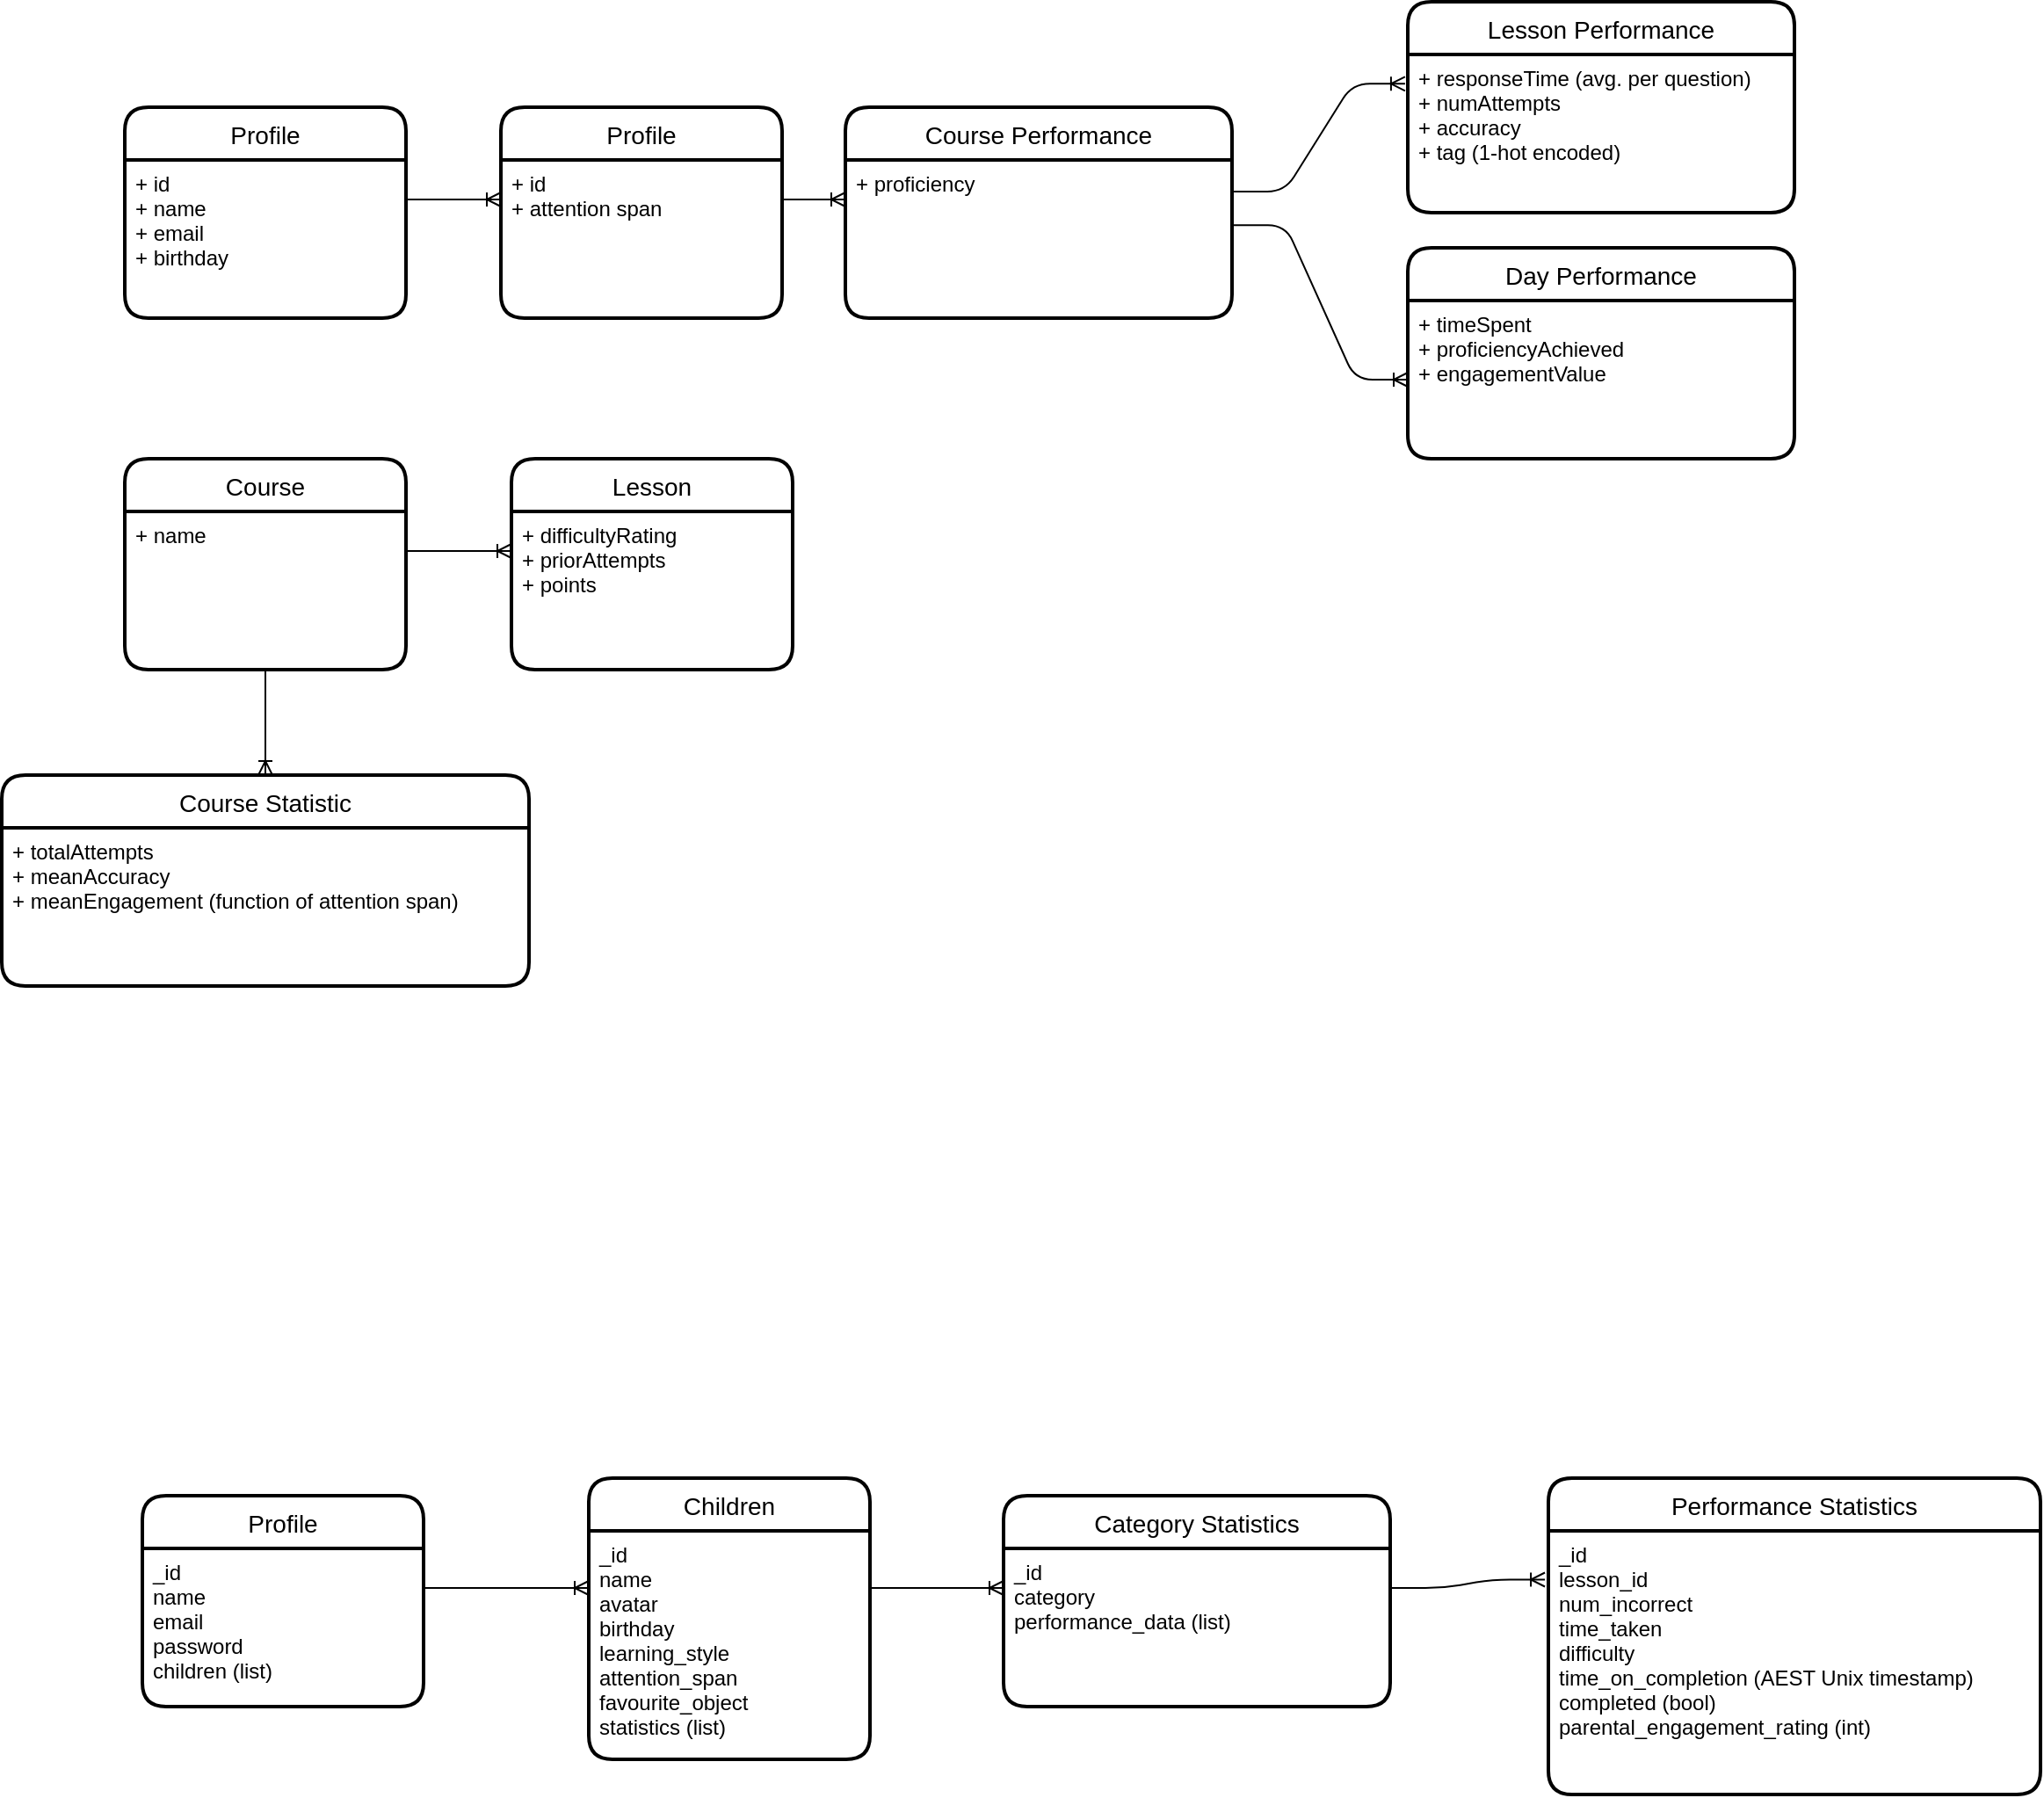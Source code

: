 <mxfile version="14.4.6" type="github">
  <diagram id="C5RBs43oDa-KdzZeNtuy" name="Page-1">
    <mxGraphModel dx="2270" dy="2322" grid="1" gridSize="10" guides="1" tooltips="1" connect="1" arrows="1" fold="1" page="1" pageScale="1" pageWidth="827" pageHeight="1169" math="0" shadow="0">
      <root>
        <mxCell id="WIyWlLk6GJQsqaUBKTNV-0" />
        <mxCell id="WIyWlLk6GJQsqaUBKTNV-1" parent="WIyWlLk6GJQsqaUBKTNV-0" />
        <mxCell id="EivdhIYTFzwHok7C5iKz-7" value="" style="edgeStyle=entityRelationEdgeStyle;fontSize=12;html=1;endArrow=ERoneToMany;exitX=1;exitY=0.25;exitDx=0;exitDy=0;entryX=0;entryY=0.25;entryDx=0;entryDy=0;" parent="WIyWlLk6GJQsqaUBKTNV-1" source="EivdhIYTFzwHok7C5iKz-46" target="EivdhIYTFzwHok7C5iKz-9" edge="1">
          <mxGeometry width="100" height="100" relative="1" as="geometry">
            <mxPoint x="190" y="-257.5" as="sourcePoint" />
            <mxPoint x="270" y="-260" as="targetPoint" />
          </mxGeometry>
        </mxCell>
        <mxCell id="EivdhIYTFzwHok7C5iKz-8" value="Profile" style="swimlane;childLayout=stackLayout;horizontal=1;startSize=30;horizontalStack=0;rounded=1;fontSize=14;fontStyle=0;strokeWidth=2;resizeParent=0;resizeLast=1;shadow=0;dashed=0;align=center;" parent="WIyWlLk6GJQsqaUBKTNV-1" vertex="1">
          <mxGeometry x="224" y="-310" width="160" height="120" as="geometry" />
        </mxCell>
        <mxCell id="EivdhIYTFzwHok7C5iKz-9" value="+ id&#xa;+ attention span&#xa;" style="align=left;strokeColor=none;fillColor=none;spacingLeft=4;fontSize=12;verticalAlign=top;resizable=0;rotatable=0;part=1;" parent="EivdhIYTFzwHok7C5iKz-8" vertex="1">
          <mxGeometry y="30" width="160" height="90" as="geometry" />
        </mxCell>
        <mxCell id="EivdhIYTFzwHok7C5iKz-10" value="Course Performance" style="swimlane;childLayout=stackLayout;horizontal=1;startSize=30;horizontalStack=0;rounded=1;fontSize=14;fontStyle=0;strokeWidth=2;resizeParent=0;resizeLast=1;shadow=0;dashed=0;align=center;" parent="WIyWlLk6GJQsqaUBKTNV-1" vertex="1">
          <mxGeometry x="420" y="-310" width="220" height="120" as="geometry" />
        </mxCell>
        <mxCell id="EivdhIYTFzwHok7C5iKz-11" value="+ proficiency" style="align=left;strokeColor=none;fillColor=none;spacingLeft=4;fontSize=12;verticalAlign=top;resizable=0;rotatable=0;part=1;" parent="EivdhIYTFzwHok7C5iKz-10" vertex="1">
          <mxGeometry y="30" width="220" height="90" as="geometry" />
        </mxCell>
        <mxCell id="EivdhIYTFzwHok7C5iKz-12" value="" style="edgeStyle=entityRelationEdgeStyle;fontSize=12;html=1;endArrow=ERoneToMany;entryX=0;entryY=0.25;entryDx=0;entryDy=0;exitX=1;exitY=0.25;exitDx=0;exitDy=0;" parent="WIyWlLk6GJQsqaUBKTNV-1" source="EivdhIYTFzwHok7C5iKz-9" target="EivdhIYTFzwHok7C5iKz-11" edge="1">
          <mxGeometry width="100" height="100" relative="1" as="geometry">
            <mxPoint x="400" y="-270" as="sourcePoint" />
            <mxPoint x="444" y="-270.0" as="targetPoint" />
          </mxGeometry>
        </mxCell>
        <mxCell id="EivdhIYTFzwHok7C5iKz-20" value="Lesson Performance" style="swimlane;childLayout=stackLayout;horizontal=1;startSize=30;horizontalStack=0;rounded=1;fontSize=14;fontStyle=0;strokeWidth=2;resizeParent=0;resizeLast=1;shadow=0;dashed=0;align=center;" parent="WIyWlLk6GJQsqaUBKTNV-1" vertex="1">
          <mxGeometry x="740" y="-370" width="220" height="120" as="geometry" />
        </mxCell>
        <mxCell id="EivdhIYTFzwHok7C5iKz-21" value="+ responseTime (avg. per question)&#xa;+ numAttempts&#xa;+ accuracy&#xa;+ tag (1-hot encoded)" style="align=left;strokeColor=none;fillColor=none;spacingLeft=4;fontSize=12;verticalAlign=top;resizable=0;rotatable=0;part=1;" parent="EivdhIYTFzwHok7C5iKz-20" vertex="1">
          <mxGeometry y="30" width="220" height="90" as="geometry" />
        </mxCell>
        <mxCell id="EivdhIYTFzwHok7C5iKz-24" value="Course" style="swimlane;childLayout=stackLayout;horizontal=1;startSize=30;horizontalStack=0;rounded=1;fontSize=14;fontStyle=0;strokeWidth=2;resizeParent=0;resizeLast=1;shadow=0;dashed=0;align=center;" parent="WIyWlLk6GJQsqaUBKTNV-1" vertex="1">
          <mxGeometry x="10" y="-110" width="160" height="120" as="geometry" />
        </mxCell>
        <mxCell id="EivdhIYTFzwHok7C5iKz-25" value="+ name" style="align=left;strokeColor=none;fillColor=none;spacingLeft=4;fontSize=12;verticalAlign=top;resizable=0;rotatable=0;part=1;" parent="EivdhIYTFzwHok7C5iKz-24" vertex="1">
          <mxGeometry y="30" width="160" height="90" as="geometry" />
        </mxCell>
        <mxCell id="EivdhIYTFzwHok7C5iKz-26" value="Lesson" style="swimlane;childLayout=stackLayout;horizontal=1;startSize=30;horizontalStack=0;rounded=1;fontSize=14;fontStyle=0;strokeWidth=2;resizeParent=0;resizeLast=1;shadow=0;dashed=0;align=center;" parent="WIyWlLk6GJQsqaUBKTNV-1" vertex="1">
          <mxGeometry x="230" y="-110" width="160" height="120" as="geometry" />
        </mxCell>
        <mxCell id="EivdhIYTFzwHok7C5iKz-27" value="+ difficultyRating&#xa;+ priorAttempts&#xa;+ points" style="align=left;strokeColor=none;fillColor=none;spacingLeft=4;fontSize=12;verticalAlign=top;resizable=0;rotatable=0;part=1;" parent="EivdhIYTFzwHok7C5iKz-26" vertex="1">
          <mxGeometry y="30" width="160" height="90" as="geometry" />
        </mxCell>
        <mxCell id="EivdhIYTFzwHok7C5iKz-28" value="" style="edgeStyle=entityRelationEdgeStyle;fontSize=12;html=1;endArrow=ERoneToMany;entryX=0;entryY=0.25;entryDx=0;entryDy=0;exitX=1;exitY=0.25;exitDx=0;exitDy=0;" parent="WIyWlLk6GJQsqaUBKTNV-1" source="EivdhIYTFzwHok7C5iKz-25" target="EivdhIYTFzwHok7C5iKz-27" edge="1">
          <mxGeometry width="100" height="100" relative="1" as="geometry">
            <mxPoint x="160" y="-60" as="sourcePoint" />
            <mxPoint x="226" y="-60" as="targetPoint" />
          </mxGeometry>
        </mxCell>
        <mxCell id="EivdhIYTFzwHok7C5iKz-22" value="" style="edgeStyle=entityRelationEdgeStyle;fontSize=12;html=1;endArrow=ERoneToMany;exitX=1;exitY=0.2;exitDx=0;exitDy=0;exitPerimeter=0;entryX=-0.007;entryY=0.185;entryDx=0;entryDy=0;entryPerimeter=0;" parent="WIyWlLk6GJQsqaUBKTNV-1" source="EivdhIYTFzwHok7C5iKz-11" target="EivdhIYTFzwHok7C5iKz-21" edge="1">
          <mxGeometry width="100" height="100" relative="1" as="geometry">
            <mxPoint x="690" y="-247.5" as="sourcePoint" />
            <mxPoint x="756" y="-247.5" as="targetPoint" />
          </mxGeometry>
        </mxCell>
        <mxCell id="EivdhIYTFzwHok7C5iKz-30" value="Course Statistic" style="swimlane;childLayout=stackLayout;horizontal=1;startSize=30;horizontalStack=0;rounded=1;fontSize=14;fontStyle=0;strokeWidth=2;resizeParent=0;resizeLast=1;shadow=0;dashed=0;align=center;" parent="WIyWlLk6GJQsqaUBKTNV-1" vertex="1">
          <mxGeometry x="-60" y="70" width="300" height="120" as="geometry" />
        </mxCell>
        <mxCell id="EivdhIYTFzwHok7C5iKz-31" value="+ totalAttempts&#xa;+ meanAccuracy&#xa;+ meanEngagement (function of attention span)" style="align=left;strokeColor=none;fillColor=none;spacingLeft=4;fontSize=12;verticalAlign=top;resizable=0;rotatable=0;part=1;" parent="EivdhIYTFzwHok7C5iKz-30" vertex="1">
          <mxGeometry y="30" width="300" height="90" as="geometry" />
        </mxCell>
        <mxCell id="EivdhIYTFzwHok7C5iKz-32" value="" style="fontSize=12;html=1;endArrow=ERoneToMany;exitX=0.5;exitY=1;exitDx=0;exitDy=0;entryX=0.5;entryY=0;entryDx=0;entryDy=0;edgeStyle=orthogonalEdgeStyle;curved=1;" parent="WIyWlLk6GJQsqaUBKTNV-1" source="EivdhIYTFzwHok7C5iKz-25" target="EivdhIYTFzwHok7C5iKz-30" edge="1">
          <mxGeometry width="100" height="100" relative="1" as="geometry">
            <mxPoint x="104" y="40" as="sourcePoint" />
            <mxPoint x="90" y="60" as="targetPoint" />
          </mxGeometry>
        </mxCell>
        <mxCell id="EivdhIYTFzwHok7C5iKz-34" value="Day Performance" style="swimlane;childLayout=stackLayout;horizontal=1;startSize=30;horizontalStack=0;rounded=1;fontSize=14;fontStyle=0;strokeWidth=2;resizeParent=0;resizeLast=1;shadow=0;dashed=0;align=center;" parent="WIyWlLk6GJQsqaUBKTNV-1" vertex="1">
          <mxGeometry x="740" y="-230" width="220" height="120" as="geometry" />
        </mxCell>
        <mxCell id="EivdhIYTFzwHok7C5iKz-35" value="+ timeSpent&#xa;+ proficiencyAchieved&#xa;+ engagementValue" style="align=left;strokeColor=none;fillColor=none;spacingLeft=4;fontSize=12;verticalAlign=top;resizable=0;rotatable=0;part=1;" parent="EivdhIYTFzwHok7C5iKz-34" vertex="1">
          <mxGeometry y="30" width="220" height="90" as="geometry" />
        </mxCell>
        <mxCell id="EivdhIYTFzwHok7C5iKz-36" value="" style="edgeStyle=entityRelationEdgeStyle;fontSize=12;html=1;endArrow=ERoneToMany;exitX=1.002;exitY=0.413;exitDx=0;exitDy=0;exitPerimeter=0;entryX=0;entryY=0.5;entryDx=0;entryDy=0;" parent="WIyWlLk6GJQsqaUBKTNV-1" source="EivdhIYTFzwHok7C5iKz-11" target="EivdhIYTFzwHok7C5iKz-35" edge="1">
          <mxGeometry width="100" height="100" relative="1" as="geometry">
            <mxPoint x="650" y="-252.0" as="sourcePoint" />
            <mxPoint x="748.46" y="-313.35" as="targetPoint" />
          </mxGeometry>
        </mxCell>
        <mxCell id="EivdhIYTFzwHok7C5iKz-45" value="Profile" style="swimlane;childLayout=stackLayout;horizontal=1;startSize=30;horizontalStack=0;rounded=1;fontSize=14;fontStyle=0;strokeWidth=2;resizeParent=0;resizeLast=1;shadow=0;dashed=0;align=center;" parent="WIyWlLk6GJQsqaUBKTNV-1" vertex="1">
          <mxGeometry x="10" y="-310" width="160" height="120" as="geometry" />
        </mxCell>
        <mxCell id="EivdhIYTFzwHok7C5iKz-46" value="+ id&#xa;+ name&#xa;+ email&#xa;+ birthday&#xa;" style="align=left;strokeColor=none;fillColor=none;spacingLeft=4;fontSize=12;verticalAlign=top;resizable=0;rotatable=0;part=1;" parent="EivdhIYTFzwHok7C5iKz-45" vertex="1">
          <mxGeometry y="30" width="160" height="90" as="geometry" />
        </mxCell>
        <mxCell id="pqekmH9viEw_2QGKgCvP-0" value="" style="edgeStyle=entityRelationEdgeStyle;fontSize=12;html=1;endArrow=ERoneToMany;exitX=1;exitY=0.25;exitDx=0;exitDy=0;entryX=0;entryY=0.25;entryDx=0;entryDy=0;" edge="1" parent="WIyWlLk6GJQsqaUBKTNV-1" source="pqekmH9viEw_2QGKgCvP-11" target="pqekmH9viEw_2QGKgCvP-2">
          <mxGeometry width="100" height="100" relative="1" as="geometry">
            <mxPoint x="240" y="522.5" as="sourcePoint" />
            <mxPoint x="320" y="520" as="targetPoint" />
          </mxGeometry>
        </mxCell>
        <mxCell id="pqekmH9viEw_2QGKgCvP-1" value="Children" style="swimlane;childLayout=stackLayout;horizontal=1;startSize=30;horizontalStack=0;rounded=1;fontSize=14;fontStyle=0;strokeWidth=2;resizeParent=0;resizeLast=1;shadow=0;dashed=0;align=center;" vertex="1" parent="WIyWlLk6GJQsqaUBKTNV-1">
          <mxGeometry x="274" y="470" width="160" height="160" as="geometry" />
        </mxCell>
        <mxCell id="pqekmH9viEw_2QGKgCvP-2" value="_id&#xa;name&#xa;avatar&#xa;birthday&#xa;learning_style&#xa;attention_span&#xa;favourite_object&#xa;statistics (list)" style="align=left;strokeColor=none;fillColor=none;spacingLeft=4;fontSize=12;verticalAlign=top;resizable=0;rotatable=0;part=1;" vertex="1" parent="pqekmH9viEw_2QGKgCvP-1">
          <mxGeometry y="30" width="160" height="130" as="geometry" />
        </mxCell>
        <mxCell id="pqekmH9viEw_2QGKgCvP-3" value="Category Statistics" style="swimlane;childLayout=stackLayout;horizontal=1;startSize=30;horizontalStack=0;rounded=1;fontSize=14;fontStyle=0;strokeWidth=2;resizeParent=0;resizeLast=1;shadow=0;dashed=0;align=center;" vertex="1" parent="WIyWlLk6GJQsqaUBKTNV-1">
          <mxGeometry x="510" y="480" width="220" height="120" as="geometry" />
        </mxCell>
        <mxCell id="pqekmH9viEw_2QGKgCvP-4" value="_id&#xa;category&#xa;performance_data (list)" style="align=left;strokeColor=none;fillColor=none;spacingLeft=4;fontSize=12;verticalAlign=top;resizable=0;rotatable=0;part=1;" vertex="1" parent="pqekmH9viEw_2QGKgCvP-3">
          <mxGeometry y="30" width="220" height="90" as="geometry" />
        </mxCell>
        <mxCell id="pqekmH9viEw_2QGKgCvP-5" value="" style="edgeStyle=entityRelationEdgeStyle;fontSize=12;html=1;endArrow=ERoneToMany;entryX=0;entryY=0.25;entryDx=0;entryDy=0;exitX=1;exitY=0.25;exitDx=0;exitDy=0;" edge="1" parent="WIyWlLk6GJQsqaUBKTNV-1" source="pqekmH9viEw_2QGKgCvP-2" target="pqekmH9viEw_2QGKgCvP-4">
          <mxGeometry width="100" height="100" relative="1" as="geometry">
            <mxPoint x="450" y="510" as="sourcePoint" />
            <mxPoint x="494" y="510.0" as="targetPoint" />
          </mxGeometry>
        </mxCell>
        <mxCell id="pqekmH9viEw_2QGKgCvP-6" value="Performance Statistics" style="swimlane;childLayout=stackLayout;horizontal=1;startSize=30;horizontalStack=0;rounded=1;fontSize=14;fontStyle=0;strokeWidth=2;resizeParent=0;resizeLast=1;shadow=0;dashed=0;align=center;" vertex="1" parent="WIyWlLk6GJQsqaUBKTNV-1">
          <mxGeometry x="820" y="470" width="280" height="180" as="geometry" />
        </mxCell>
        <mxCell id="pqekmH9viEw_2QGKgCvP-7" value="_id&#xa;lesson_id&#xa;num_incorrect&#xa;time_taken&#xa;difficulty&#xa;time_on_completion (AEST Unix timestamp)&#xa;completed (bool)&#xa;parental_engagement_rating (int)" style="align=left;strokeColor=none;fillColor=none;spacingLeft=4;fontSize=12;verticalAlign=top;resizable=0;rotatable=0;part=1;" vertex="1" parent="pqekmH9viEw_2QGKgCvP-6">
          <mxGeometry y="30" width="280" height="150" as="geometry" />
        </mxCell>
        <mxCell id="pqekmH9viEw_2QGKgCvP-8" value="" style="edgeStyle=entityRelationEdgeStyle;fontSize=12;html=1;endArrow=ERoneToMany;entryX=-0.007;entryY=0.185;entryDx=0;entryDy=0;entryPerimeter=0;exitX=1;exitY=0.25;exitDx=0;exitDy=0;" edge="1" parent="WIyWlLk6GJQsqaUBKTNV-1" source="pqekmH9viEw_2QGKgCvP-4" target="pqekmH9viEw_2QGKgCvP-7">
          <mxGeometry width="100" height="100" relative="1" as="geometry">
            <mxPoint x="760" y="530" as="sourcePoint" />
            <mxPoint x="856" y="562.5" as="targetPoint" />
          </mxGeometry>
        </mxCell>
        <mxCell id="pqekmH9viEw_2QGKgCvP-10" value="Profile" style="swimlane;childLayout=stackLayout;horizontal=1;startSize=30;horizontalStack=0;rounded=1;fontSize=14;fontStyle=0;strokeWidth=2;resizeParent=0;resizeLast=1;shadow=0;dashed=0;align=center;" vertex="1" parent="WIyWlLk6GJQsqaUBKTNV-1">
          <mxGeometry x="20" y="480" width="160" height="120" as="geometry" />
        </mxCell>
        <mxCell id="pqekmH9viEw_2QGKgCvP-11" value="_id&#xa;name&#xa;email&#xa;password&#xa;children (list)" style="align=left;strokeColor=none;fillColor=none;spacingLeft=4;fontSize=12;verticalAlign=top;resizable=0;rotatable=0;part=1;" vertex="1" parent="pqekmH9viEw_2QGKgCvP-10">
          <mxGeometry y="30" width="160" height="90" as="geometry" />
        </mxCell>
      </root>
    </mxGraphModel>
  </diagram>
</mxfile>
